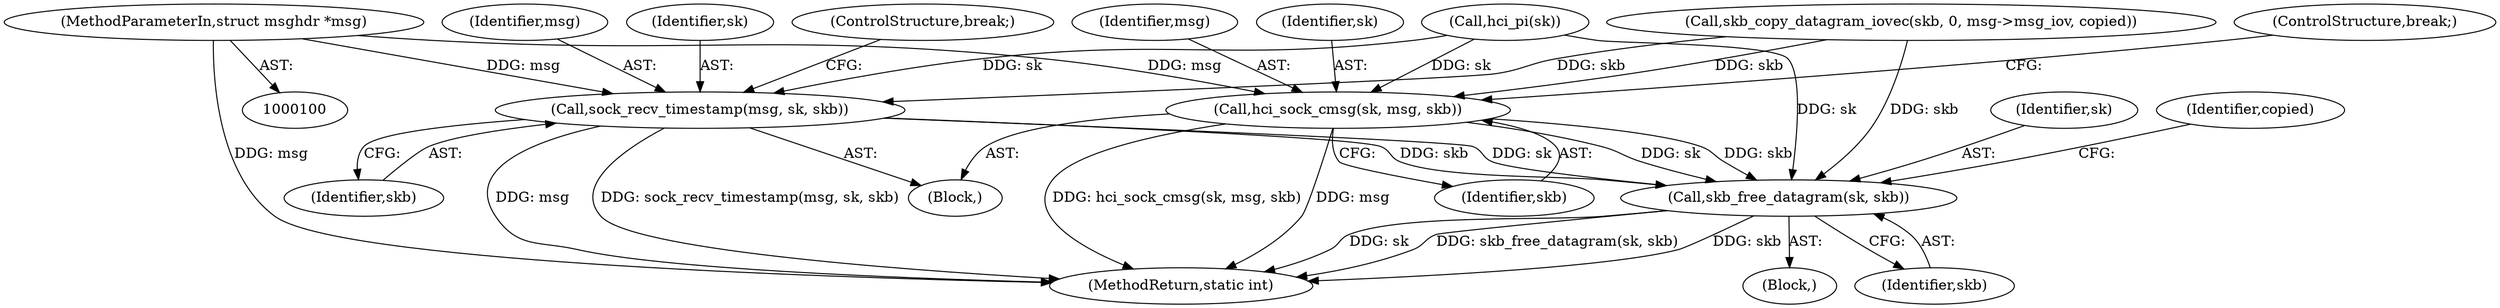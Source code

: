 digraph "0_linux_f3d3342602f8bcbf37d7c46641cb9bca7618eb1c_8@pointer" {
"1000103" [label="(MethodParameterIn,struct msghdr *msg)"];
"1000190" [label="(Call,hci_sock_cmsg(sk, msg, skb))"];
"1000203" [label="(Call,skb_free_datagram(sk, skb))"];
"1000198" [label="(Call,sock_recv_timestamp(msg, sk, skb))"];
"1000204" [label="(Identifier,sk)"];
"1000190" [label="(Call,hci_sock_cmsg(sk, msg, skb))"];
"1000194" [label="(ControlStructure,break;)"];
"1000192" [label="(Identifier,msg)"];
"1000200" [label="(Identifier,sk)"];
"1000203" [label="(Call,skb_free_datagram(sk, skb))"];
"1000198" [label="(Call,sock_recv_timestamp(msg, sk, skb))"];
"1000191" [label="(Identifier,sk)"];
"1000205" [label="(Identifier,skb)"];
"1000201" [label="(Identifier,skb)"];
"1000176" [label="(Call,skb_copy_datagram_iovec(skb, 0, msg->msg_iov, copied))"];
"1000103" [label="(MethodParameterIn,struct msghdr *msg)"];
"1000106" [label="(Block,)"];
"1000206" [label="(Identifier,copied)"];
"1000188" [label="(Block,)"];
"1000193" [label="(Identifier,skb)"];
"1000202" [label="(ControlStructure,break;)"];
"1000185" [label="(Call,hci_pi(sk))"];
"1000199" [label="(Identifier,msg)"];
"1000207" [label="(MethodReturn,static int)"];
"1000103" -> "1000100"  [label="AST: "];
"1000103" -> "1000207"  [label="DDG: msg"];
"1000103" -> "1000190"  [label="DDG: msg"];
"1000103" -> "1000198"  [label="DDG: msg"];
"1000190" -> "1000188"  [label="AST: "];
"1000190" -> "1000193"  [label="CFG: "];
"1000191" -> "1000190"  [label="AST: "];
"1000192" -> "1000190"  [label="AST: "];
"1000193" -> "1000190"  [label="AST: "];
"1000194" -> "1000190"  [label="CFG: "];
"1000190" -> "1000207"  [label="DDG: hci_sock_cmsg(sk, msg, skb)"];
"1000190" -> "1000207"  [label="DDG: msg"];
"1000185" -> "1000190"  [label="DDG: sk"];
"1000176" -> "1000190"  [label="DDG: skb"];
"1000190" -> "1000203"  [label="DDG: sk"];
"1000190" -> "1000203"  [label="DDG: skb"];
"1000203" -> "1000106"  [label="AST: "];
"1000203" -> "1000205"  [label="CFG: "];
"1000204" -> "1000203"  [label="AST: "];
"1000205" -> "1000203"  [label="AST: "];
"1000206" -> "1000203"  [label="CFG: "];
"1000203" -> "1000207"  [label="DDG: skb_free_datagram(sk, skb)"];
"1000203" -> "1000207"  [label="DDG: skb"];
"1000203" -> "1000207"  [label="DDG: sk"];
"1000185" -> "1000203"  [label="DDG: sk"];
"1000198" -> "1000203"  [label="DDG: sk"];
"1000198" -> "1000203"  [label="DDG: skb"];
"1000176" -> "1000203"  [label="DDG: skb"];
"1000198" -> "1000188"  [label="AST: "];
"1000198" -> "1000201"  [label="CFG: "];
"1000199" -> "1000198"  [label="AST: "];
"1000200" -> "1000198"  [label="AST: "];
"1000201" -> "1000198"  [label="AST: "];
"1000202" -> "1000198"  [label="CFG: "];
"1000198" -> "1000207"  [label="DDG: msg"];
"1000198" -> "1000207"  [label="DDG: sock_recv_timestamp(msg, sk, skb)"];
"1000185" -> "1000198"  [label="DDG: sk"];
"1000176" -> "1000198"  [label="DDG: skb"];
}

